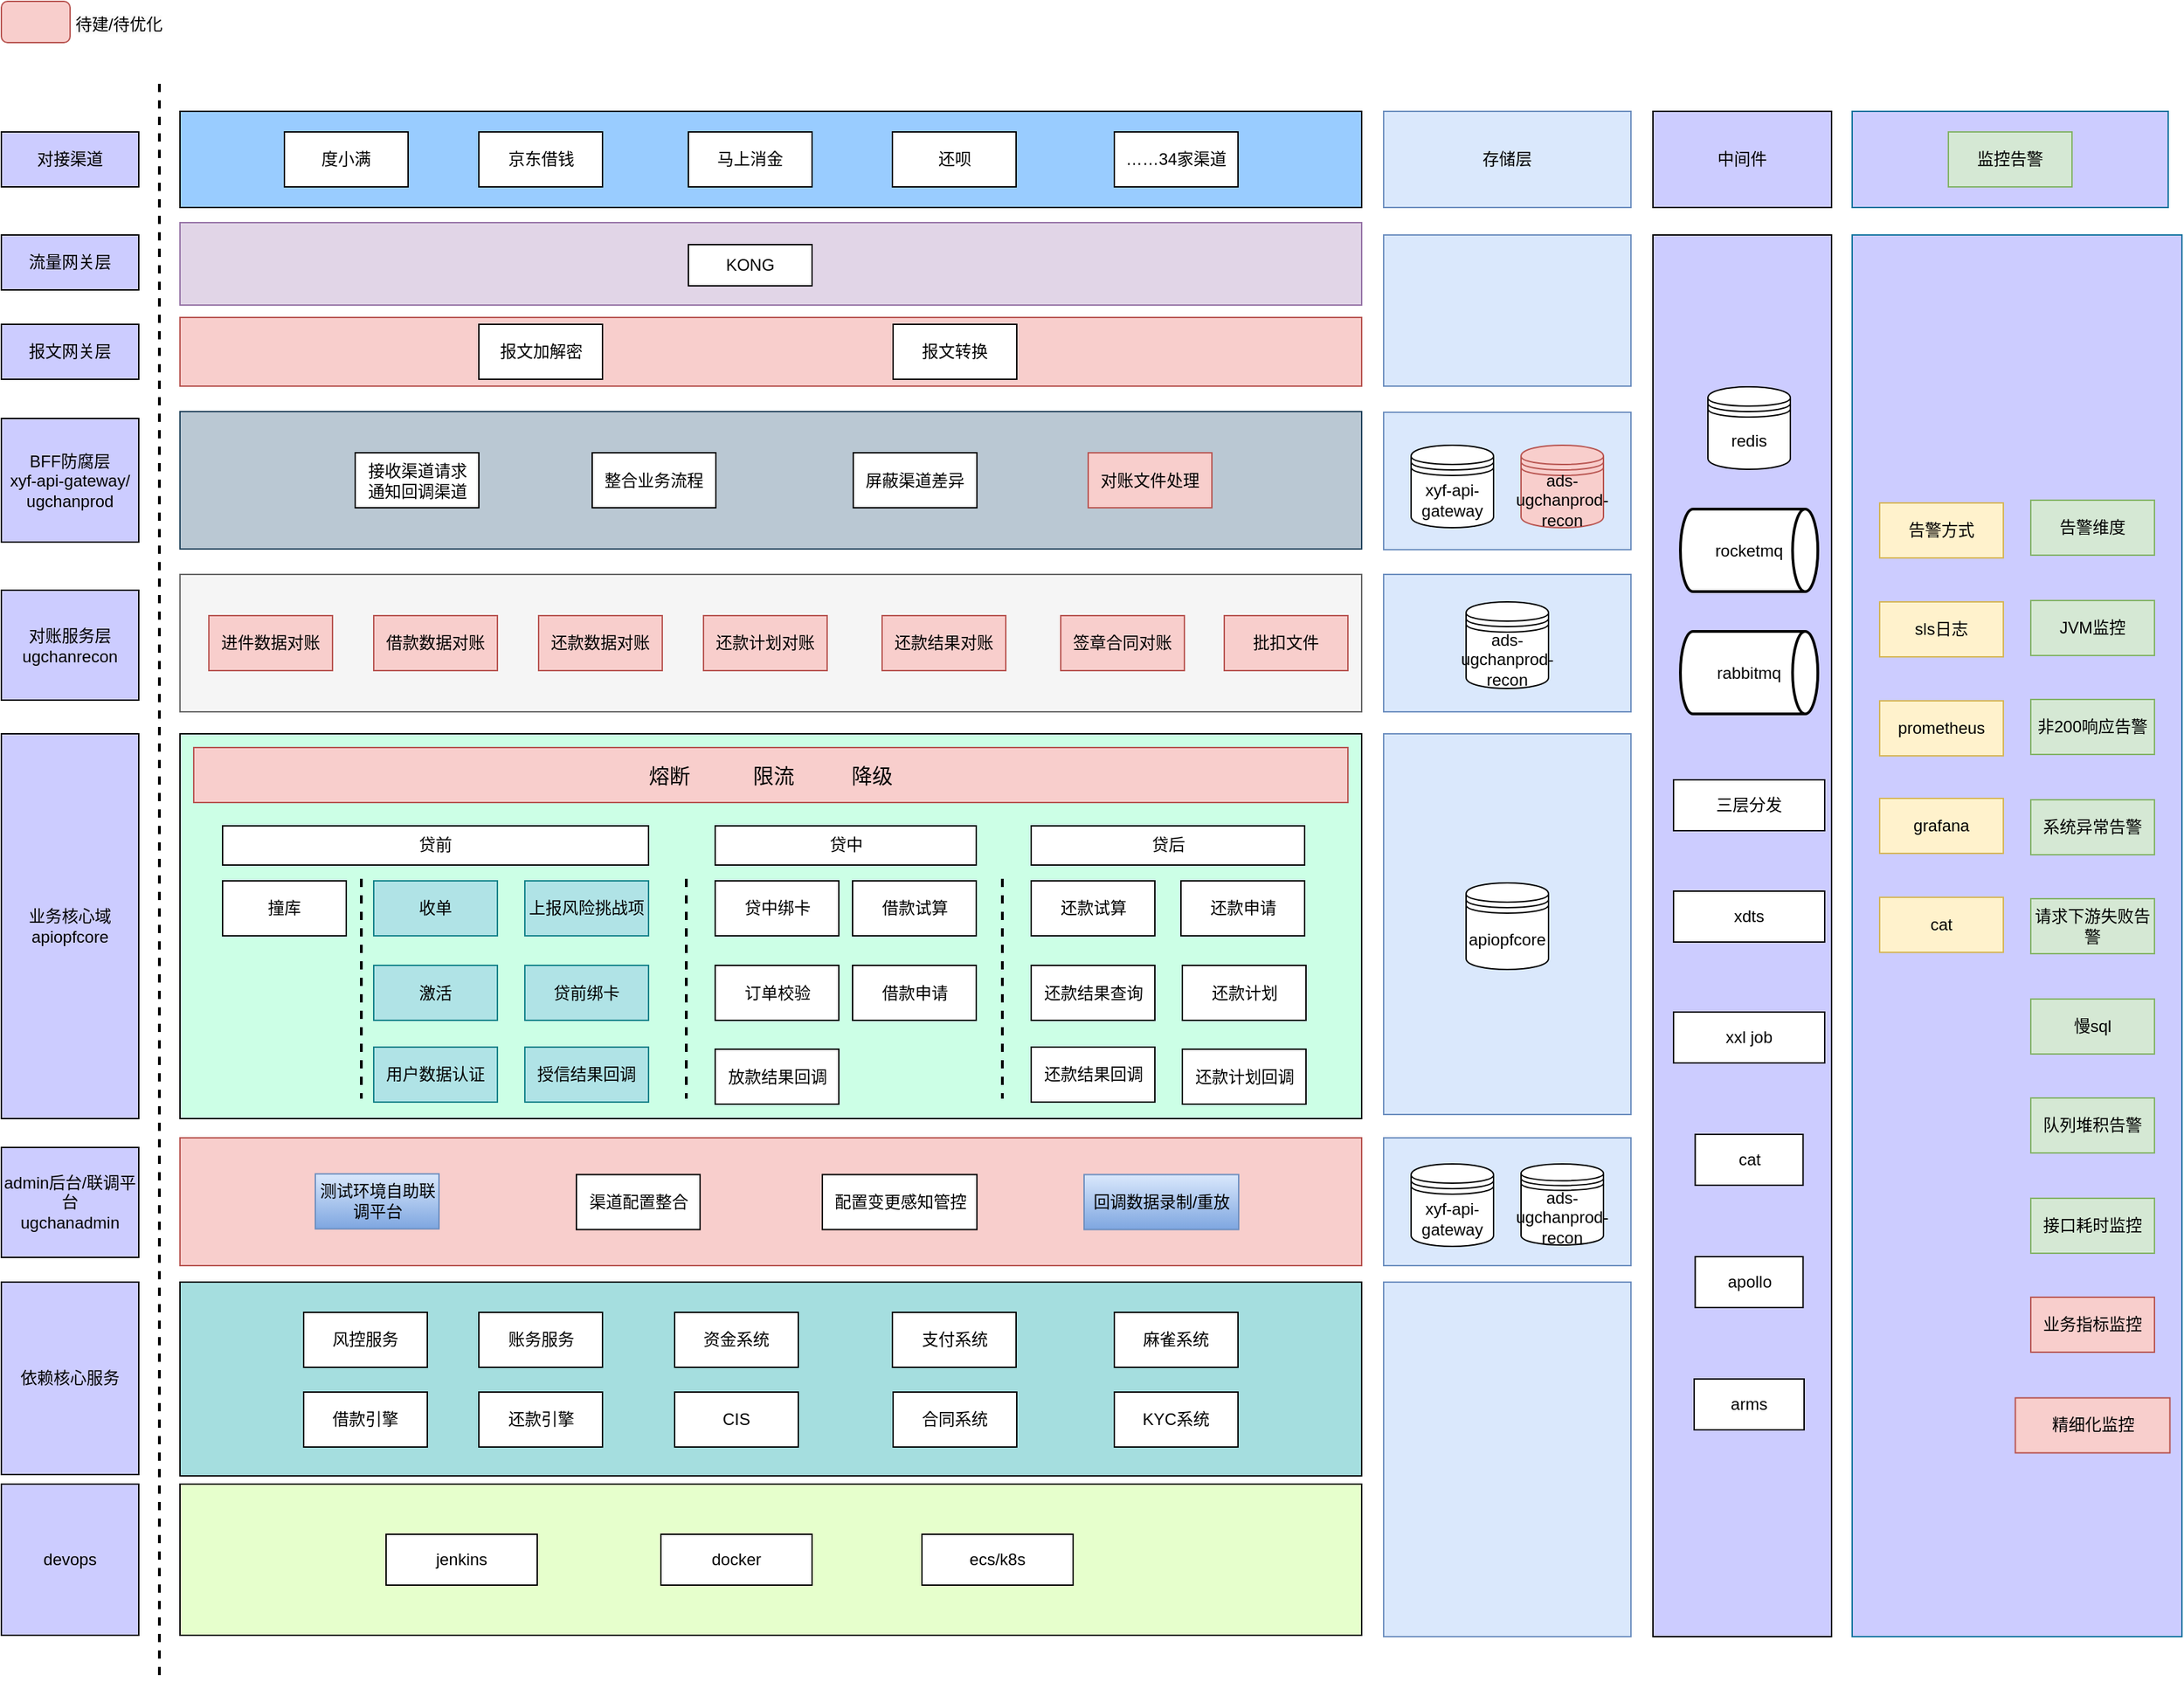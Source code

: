 <mxfile version="24.8.4">
  <diagram name="第 1 页" id="qSHZ132XhwIVSCJFN-Bp">
    <mxGraphModel dx="2584" dy="1087" grid="1" gridSize="10" guides="1" tooltips="1" connect="1" arrows="1" fold="1" page="1" pageScale="1" pageWidth="827" pageHeight="1169" math="0" shadow="0">
      <root>
        <mxCell id="0" />
        <mxCell id="1" parent="0" />
        <mxCell id="1Qo5zKgvzGwFc_g5c8-L-2" value="" style="rounded=0;whiteSpace=wrap;html=1;fillColor=#99CCFF;" parent="1" vertex="1">
          <mxGeometry x="-150" y="300" width="860" height="70" as="geometry" />
        </mxCell>
        <mxCell id="1Qo5zKgvzGwFc_g5c8-L-3" value="度小满" style="rounded=0;whiteSpace=wrap;html=1;" parent="1" vertex="1">
          <mxGeometry x="-74" y="315" width="90" height="40" as="geometry" />
        </mxCell>
        <mxCell id="1Qo5zKgvzGwFc_g5c8-L-4" value="京东借钱" style="rounded=0;whiteSpace=wrap;html=1;" parent="1" vertex="1">
          <mxGeometry x="67.5" y="315" width="90" height="40" as="geometry" />
        </mxCell>
        <mxCell id="1Qo5zKgvzGwFc_g5c8-L-6" value="" style="endArrow=none;dashed=1;html=1;rounded=0;strokeWidth=2;" parent="1" edge="1">
          <mxGeometry width="50" height="50" relative="1" as="geometry">
            <mxPoint x="-165" y="280" as="sourcePoint" />
            <mxPoint x="-165" y="1440" as="targetPoint" />
          </mxGeometry>
        </mxCell>
        <mxCell id="1Qo5zKgvzGwFc_g5c8-L-7" value="BFF防腐层 &lt;br&gt;xyf-api-gateway/&lt;div&gt;ugchanprod&lt;/div&gt;" style="rounded=0;whiteSpace=wrap;html=1;fillColor=#CCCCFF;" parent="1" vertex="1">
          <mxGeometry x="-280" y="523.5" width="100" height="90" as="geometry" />
        </mxCell>
        <mxCell id="1Qo5zKgvzGwFc_g5c8-L-8" value="" style="rounded=0;whiteSpace=wrap;html=1;fillColor=#bac8d3;strokeColor=#23445d;" parent="1" vertex="1">
          <mxGeometry x="-150" y="518.5" width="860" height="100" as="geometry" />
        </mxCell>
        <mxCell id="1Qo5zKgvzGwFc_g5c8-L-10" value="&lt;div&gt;业务核心域&lt;/div&gt;apiopfcore" style="rounded=0;whiteSpace=wrap;html=1;fillColor=#CCCCFF;" parent="1" vertex="1">
          <mxGeometry x="-280" y="753" width="100" height="280" as="geometry" />
        </mxCell>
        <mxCell id="1Qo5zKgvzGwFc_g5c8-L-11" value="" style="rounded=0;whiteSpace=wrap;html=1;fillColor=#CCCCFF;strokeColor=#10739e;" parent="1" vertex="1">
          <mxGeometry x="1067" y="300" width="230" height="70" as="geometry" />
        </mxCell>
        <mxCell id="1Qo5zKgvzGwFc_g5c8-L-12" value="监控告警" style="rounded=0;whiteSpace=wrap;html=1;fillColor=#d5e8d4;strokeColor=#82b366;" parent="1" vertex="1">
          <mxGeometry x="1137" y="315" width="90" height="40" as="geometry" />
        </mxCell>
        <mxCell id="1Qo5zKgvzGwFc_g5c8-L-13" value="" style="rounded=0;whiteSpace=wrap;html=1;fillColor=#CCFFE6;" parent="1" vertex="1">
          <mxGeometry x="-150" y="753" width="860" height="280" as="geometry" />
        </mxCell>
        <mxCell id="1Qo5zKgvzGwFc_g5c8-L-14" value="" style="rounded=0;whiteSpace=wrap;html=1;fillColor=#CCCCFF;strokeColor=#10739e;" parent="1" vertex="1">
          <mxGeometry x="1067" y="390" width="240" height="1020" as="geometry" />
        </mxCell>
        <mxCell id="1Qo5zKgvzGwFc_g5c8-L-15" value="收单" style="rounded=0;whiteSpace=wrap;html=1;fillColor=#b0e3e6;strokeColor=#0e8088;" parent="1" vertex="1">
          <mxGeometry x="-9" y="860" width="90" height="40" as="geometry" />
        </mxCell>
        <mxCell id="1Qo5zKgvzGwFc_g5c8-L-16" value="上报风险挑战项" style="rounded=0;whiteSpace=wrap;html=1;fillColor=#b0e3e6;strokeColor=#0e8088;" parent="1" vertex="1">
          <mxGeometry x="101" y="860" width="90" height="40" as="geometry" />
        </mxCell>
        <mxCell id="1Qo5zKgvzGwFc_g5c8-L-17" value="激活" style="rounded=0;whiteSpace=wrap;html=1;fillColor=#b0e3e6;strokeColor=#0e8088;" parent="1" vertex="1">
          <mxGeometry x="-9" y="921.5" width="90" height="40" as="geometry" />
        </mxCell>
        <mxCell id="1Qo5zKgvzGwFc_g5c8-L-18" value="贷前绑卡" style="rounded=0;whiteSpace=wrap;html=1;fillColor=#b0e3e6;strokeColor=#0e8088;" parent="1" vertex="1">
          <mxGeometry x="101" y="921.5" width="90" height="40" as="geometry" />
        </mxCell>
        <mxCell id="1Qo5zKgvzGwFc_g5c8-L-19" value="sls日志" style="rounded=0;whiteSpace=wrap;html=1;fillColor=#fff2cc;strokeColor=#d6b656;" parent="1" vertex="1">
          <mxGeometry x="1087" y="657" width="90" height="40" as="geometry" />
        </mxCell>
        <mxCell id="1Qo5zKgvzGwFc_g5c8-L-20" value="非200响应告警" style="rounded=0;whiteSpace=wrap;html=1;fillColor=#d5e8d4;strokeColor=#82b366;" parent="1" vertex="1">
          <mxGeometry x="1197" y="728" width="90" height="40" as="geometry" />
        </mxCell>
        <mxCell id="1Qo5zKgvzGwFc_g5c8-L-21" value="请求下游失败告警" style="rounded=0;whiteSpace=wrap;html=1;fillColor=#d5e8d4;strokeColor=#82b366;" parent="1" vertex="1">
          <mxGeometry x="1197" y="873" width="90" height="40" as="geometry" />
        </mxCell>
        <mxCell id="1Qo5zKgvzGwFc_g5c8-L-22" value="prometheus" style="rounded=0;whiteSpace=wrap;html=1;fillColor=#fff2cc;strokeColor=#d6b656;" parent="1" vertex="1">
          <mxGeometry x="1087" y="729" width="90" height="40" as="geometry" />
        </mxCell>
        <mxCell id="1Qo5zKgvzGwFc_g5c8-L-23" value="grafana" style="rounded=0;whiteSpace=wrap;html=1;fillColor=#fff2cc;strokeColor=#d6b656;" parent="1" vertex="1">
          <mxGeometry x="1087" y="800" width="90" height="40" as="geometry" />
        </mxCell>
        <mxCell id="1Qo5zKgvzGwFc_g5c8-L-24" value="cat" style="rounded=0;whiteSpace=wrap;html=1;fillColor=#fff2cc;strokeColor=#d6b656;" parent="1" vertex="1">
          <mxGeometry x="1087" y="872" width="90" height="40" as="geometry" />
        </mxCell>
        <mxCell id="1Qo5zKgvzGwFc_g5c8-L-25" value="慢sql" style="rounded=0;whiteSpace=wrap;html=1;fillColor=#d5e8d4;strokeColor=#82b366;" parent="1" vertex="1">
          <mxGeometry x="1197" y="946" width="90" height="40" as="geometry" />
        </mxCell>
        <mxCell id="1Qo5zKgvzGwFc_g5c8-L-26" value="队列堆积告警" style="rounded=0;whiteSpace=wrap;html=1;fillColor=#d5e8d4;strokeColor=#82b366;" parent="1" vertex="1">
          <mxGeometry x="1197" y="1018" width="90" height="40" as="geometry" />
        </mxCell>
        <mxCell id="1Qo5zKgvzGwFc_g5c8-L-27" value="中间件" style="rounded=0;whiteSpace=wrap;html=1;fillColor=#CCCCFF;" parent="1" vertex="1">
          <mxGeometry x="922" y="300" width="130" height="70" as="geometry" />
        </mxCell>
        <mxCell id="1Qo5zKgvzGwFc_g5c8-L-29" value="" style="rounded=0;whiteSpace=wrap;html=1;fillColor=#CCCCFF;" parent="1" vertex="1">
          <mxGeometry x="922" y="390" width="130" height="1020" as="geometry" />
        </mxCell>
        <mxCell id="1Qo5zKgvzGwFc_g5c8-L-30" value="依赖核心服务" style="rounded=0;whiteSpace=wrap;html=1;fillColor=#CCCCFF;" parent="1" vertex="1">
          <mxGeometry x="-280" y="1152" width="100" height="140" as="geometry" />
        </mxCell>
        <mxCell id="1Qo5zKgvzGwFc_g5c8-L-31" value="" style="rounded=0;whiteSpace=wrap;html=1;fillColor=#A5DEDF;" parent="1" vertex="1">
          <mxGeometry x="-150" y="1152" width="860" height="141" as="geometry" />
        </mxCell>
        <mxCell id="1Qo5zKgvzGwFc_g5c8-L-34" value="devops" style="rounded=0;whiteSpace=wrap;html=1;fillColor=#CCCCFF;" parent="1" vertex="1">
          <mxGeometry x="-280" y="1299" width="100" height="110" as="geometry" />
        </mxCell>
        <mxCell id="1Qo5zKgvzGwFc_g5c8-L-35" value="" style="rounded=0;whiteSpace=wrap;html=1;fillColor=#E6FFCC;" parent="1" vertex="1">
          <mxGeometry x="-150" y="1299" width="860" height="110" as="geometry" />
        </mxCell>
        <mxCell id="1Qo5zKgvzGwFc_g5c8-L-36" value="jenkins" style="rounded=0;whiteSpace=wrap;html=1;" parent="1" vertex="1">
          <mxGeometry y="1335.5" width="110" height="37" as="geometry" />
        </mxCell>
        <mxCell id="1Qo5zKgvzGwFc_g5c8-L-37" value="ecs/k8s" style="rounded=0;whiteSpace=wrap;html=1;" parent="1" vertex="1">
          <mxGeometry x="390" y="1335.5" width="110" height="37" as="geometry" />
        </mxCell>
        <mxCell id="1Qo5zKgvzGwFc_g5c8-L-38" value="贷中绑卡" style="rounded=0;whiteSpace=wrap;html=1;" parent="1" vertex="1">
          <mxGeometry x="239.5" y="860" width="90" height="40" as="geometry" />
        </mxCell>
        <mxCell id="1Qo5zKgvzGwFc_g5c8-L-39" value="接口耗时监控" style="rounded=0;whiteSpace=wrap;html=1;fillColor=#d5e8d4;strokeColor=#82b366;" parent="1" vertex="1">
          <mxGeometry x="1197" y="1091" width="90" height="40" as="geometry" />
        </mxCell>
        <mxCell id="1Qo5zKgvzGwFc_g5c8-L-40" value="系统异常告警" style="rounded=0;whiteSpace=wrap;html=1;fillColor=#d5e8d4;strokeColor=#82b366;" parent="1" vertex="1">
          <mxGeometry x="1197" y="801" width="90" height="40" as="geometry" />
        </mxCell>
        <mxCell id="1Qo5zKgvzGwFc_g5c8-L-41" value="redis" style="shape=datastore;whiteSpace=wrap;html=1;" parent="1" vertex="1">
          <mxGeometry x="962" y="500.5" width="60" height="60" as="geometry" />
        </mxCell>
        <mxCell id="1Qo5zKgvzGwFc_g5c8-L-42" value="风控服务" style="rounded=0;whiteSpace=wrap;html=1;" parent="1" vertex="1">
          <mxGeometry x="-60" y="1174" width="90" height="40" as="geometry" />
        </mxCell>
        <mxCell id="1Qo5zKgvzGwFc_g5c8-L-43" value="资金系统" style="rounded=0;whiteSpace=wrap;html=1;" parent="1" vertex="1">
          <mxGeometry x="210" y="1174" width="90" height="40" as="geometry" />
        </mxCell>
        <mxCell id="1Qo5zKgvzGwFc_g5c8-L-44" value="支付系统" style="rounded=0;whiteSpace=wrap;html=1;" parent="1" vertex="1">
          <mxGeometry x="368.5" y="1174" width="90" height="40" as="geometry" />
        </mxCell>
        <mxCell id="1Qo5zKgvzGwFc_g5c8-L-45" value="麻雀系统" style="rounded=0;whiteSpace=wrap;html=1;" parent="1" vertex="1">
          <mxGeometry x="530" y="1174" width="90" height="40" as="geometry" />
        </mxCell>
        <mxCell id="1Qo5zKgvzGwFc_g5c8-L-46" value="借款引擎" style="rounded=0;whiteSpace=wrap;html=1;" parent="1" vertex="1">
          <mxGeometry x="-60" y="1232" width="90" height="40" as="geometry" />
        </mxCell>
        <mxCell id="1Qo5zKgvzGwFc_g5c8-L-47" value="账务服务" style="rounded=0;whiteSpace=wrap;html=1;" parent="1" vertex="1">
          <mxGeometry x="67.5" y="1174" width="90" height="40" as="geometry" />
        </mxCell>
        <mxCell id="1Qo5zKgvzGwFc_g5c8-L-48" value="还款引擎" style="rounded=0;whiteSpace=wrap;html=1;" parent="1" vertex="1">
          <mxGeometry x="67.5" y="1232" width="90" height="40" as="geometry" />
        </mxCell>
        <mxCell id="1Qo5zKgvzGwFc_g5c8-L-49" value="业务指标监控" style="rounded=0;whiteSpace=wrap;html=1;fillColor=#f8cecc;strokeColor=#b85450;" parent="1" vertex="1">
          <mxGeometry x="1197" y="1163" width="90" height="40" as="geometry" />
        </mxCell>
        <mxCell id="1Qo5zKgvzGwFc_g5c8-L-50" value="JVM监控" style="rounded=0;whiteSpace=wrap;html=1;fillColor=#d5e8d4;strokeColor=#82b366;" parent="1" vertex="1">
          <mxGeometry x="1197" y="656" width="90" height="40" as="geometry" />
        </mxCell>
        <mxCell id="1Qo5zKgvzGwFc_g5c8-L-51" value="对接渠道" style="rounded=0;whiteSpace=wrap;html=1;fillColor=#CCCCFF;" parent="1" vertex="1">
          <mxGeometry x="-280" y="315" width="100" height="40" as="geometry" />
        </mxCell>
        <mxCell id="1Qo5zKgvzGwFc_g5c8-L-52" value="告警方式" style="rounded=0;whiteSpace=wrap;html=1;fillColor=#fff2cc;strokeColor=#d6b656;" parent="1" vertex="1">
          <mxGeometry x="1087" y="585" width="90" height="40" as="geometry" />
        </mxCell>
        <mxCell id="1Qo5zKgvzGwFc_g5c8-L-53" value="告警维度" style="rounded=0;whiteSpace=wrap;html=1;fillColor=#d5e8d4;strokeColor=#82b366;" parent="1" vertex="1">
          <mxGeometry x="1197" y="583" width="90" height="40" as="geometry" />
        </mxCell>
        <mxCell id="1Qo5zKgvzGwFc_g5c8-L-54" value="马上消金" style="rounded=0;whiteSpace=wrap;html=1;" parent="1" vertex="1">
          <mxGeometry x="220" y="315" width="90" height="40" as="geometry" />
        </mxCell>
        <mxCell id="1Qo5zKgvzGwFc_g5c8-L-55" value="……34家渠道" style="rounded=0;whiteSpace=wrap;html=1;" parent="1" vertex="1">
          <mxGeometry x="530" y="315" width="90" height="40" as="geometry" />
        </mxCell>
        <mxCell id="1Qo5zKgvzGwFc_g5c8-L-56" value="接收渠道请求&lt;br&gt;通知回调渠道" style="rounded=0;whiteSpace=wrap;html=1;" parent="1" vertex="1">
          <mxGeometry x="-22.5" y="548.5" width="90" height="40" as="geometry" />
        </mxCell>
        <mxCell id="1Qo5zKgvzGwFc_g5c8-L-57" value="整合业务流程" style="rounded=0;whiteSpace=wrap;html=1;" parent="1" vertex="1">
          <mxGeometry x="150" y="548.5" width="90" height="40" as="geometry" />
        </mxCell>
        <mxCell id="1Qo5zKgvzGwFc_g5c8-L-58" value="屏蔽渠道差异" style="rounded=0;whiteSpace=wrap;html=1;" parent="1" vertex="1">
          <mxGeometry x="340" y="548.5" width="90" height="40" as="geometry" />
        </mxCell>
        <mxCell id="1Qo5zKgvzGwFc_g5c8-L-59" value="对账文件处理" style="rounded=0;whiteSpace=wrap;html=1;fillColor=#f8cecc;strokeColor=#b85450;" parent="1" vertex="1">
          <mxGeometry x="511" y="548.5" width="90" height="40" as="geometry" />
        </mxCell>
        <mxCell id="1Qo5zKgvzGwFc_g5c8-L-60" value="xxl job" style="rounded=0;whiteSpace=wrap;html=1;" parent="1" vertex="1">
          <mxGeometry x="937" y="955.5" width="110" height="37" as="geometry" />
        </mxCell>
        <mxCell id="1Qo5zKgvzGwFc_g5c8-L-61" value="rocketmq" style="strokeWidth=2;html=1;shape=mxgraph.flowchart.direct_data;whiteSpace=wrap;" parent="1" vertex="1">
          <mxGeometry x="942" y="589.5" width="100" height="60" as="geometry" />
        </mxCell>
        <mxCell id="1Qo5zKgvzGwFc_g5c8-L-62" value="CIS" style="rounded=0;whiteSpace=wrap;html=1;" parent="1" vertex="1">
          <mxGeometry x="210" y="1232" width="90" height="40" as="geometry" />
        </mxCell>
        <mxCell id="1Qo5zKgvzGwFc_g5c8-L-63" value="合同系统" style="rounded=0;whiteSpace=wrap;html=1;" parent="1" vertex="1">
          <mxGeometry x="369" y="1232" width="90" height="40" as="geometry" />
        </mxCell>
        <mxCell id="1Qo5zKgvzGwFc_g5c8-L-64" value="KYC系统" style="rounded=0;whiteSpace=wrap;html=1;" parent="1" vertex="1">
          <mxGeometry x="530" y="1232" width="90" height="40" as="geometry" />
        </mxCell>
        <mxCell id="1Qo5zKgvzGwFc_g5c8-L-65" value="订单校验" style="rounded=0;whiteSpace=wrap;html=1;" parent="1" vertex="1">
          <mxGeometry x="239.5" y="921.5" width="90" height="40" as="geometry" />
        </mxCell>
        <mxCell id="1Qo5zKgvzGwFc_g5c8-L-66" value="借款试算" style="rounded=0;whiteSpace=wrap;html=1;" parent="1" vertex="1">
          <mxGeometry x="339.5" y="860" width="90" height="40" as="geometry" />
        </mxCell>
        <mxCell id="1Qo5zKgvzGwFc_g5c8-L-67" value="还款申请" style="rounded=0;whiteSpace=wrap;html=1;" parent="1" vertex="1">
          <mxGeometry x="578.5" y="860" width="90" height="40" as="geometry" />
        </mxCell>
        <mxCell id="1Qo5zKgvzGwFc_g5c8-L-68" value="还款计划" style="rounded=0;whiteSpace=wrap;html=1;" parent="1" vertex="1">
          <mxGeometry x="579.5" y="921.5" width="90" height="40" as="geometry" />
        </mxCell>
        <mxCell id="1Qo5zKgvzGwFc_g5c8-L-69" value="撞库" style="rounded=0;whiteSpace=wrap;html=1;" parent="1" vertex="1">
          <mxGeometry x="-119" y="860" width="90" height="40" as="geometry" />
        </mxCell>
        <mxCell id="1Qo5zKgvzGwFc_g5c8-L-70" value="借款申请" style="rounded=0;whiteSpace=wrap;html=1;" parent="1" vertex="1">
          <mxGeometry x="339.5" y="921.5" width="90" height="40" as="geometry" />
        </mxCell>
        <mxCell id="1Qo5zKgvzGwFc_g5c8-L-71" value="还款试算" style="rounded=0;whiteSpace=wrap;html=1;" parent="1" vertex="1">
          <mxGeometry x="469.5" y="860" width="90" height="40" as="geometry" />
        </mxCell>
        <mxCell id="1Qo5zKgvzGwFc_g5c8-L-72" value="" style="endArrow=none;dashed=1;html=1;rounded=0;strokeWidth=2;" parent="1" edge="1">
          <mxGeometry width="50" height="50" relative="1" as="geometry">
            <mxPoint x="-18" y="858.5" as="sourcePoint" />
            <mxPoint x="-18" y="1018.5" as="targetPoint" />
          </mxGeometry>
        </mxCell>
        <mxCell id="1Qo5zKgvzGwFc_g5c8-L-73" value="" style="endArrow=none;dashed=1;html=1;rounded=0;strokeWidth=2;" parent="1" edge="1">
          <mxGeometry width="50" height="50" relative="1" as="geometry">
            <mxPoint x="218.5" y="858.5" as="sourcePoint" />
            <mxPoint x="218.5" y="1018.5" as="targetPoint" />
          </mxGeometry>
        </mxCell>
        <mxCell id="1Qo5zKgvzGwFc_g5c8-L-74" value="" style="endArrow=none;dashed=1;html=1;rounded=0;strokeWidth=2;" parent="1" edge="1">
          <mxGeometry width="50" height="50" relative="1" as="geometry">
            <mxPoint x="448.5" y="858.5" as="sourcePoint" />
            <mxPoint x="448.5" y="1018.5" as="targetPoint" />
          </mxGeometry>
        </mxCell>
        <mxCell id="1Qo5zKgvzGwFc_g5c8-L-76" value="" style="shape=image;verticalLabelPosition=bottom;labelBackgroundColor=default;verticalAlign=top;aspect=fixed;imageAspect=0;image=https://miro.medium.com/v2/resize:fit:800/1*XE0ObomSZ6cwRHKNZ751Vg.png;" parent="1" vertex="1">
          <mxGeometry x="942" y="1241.5" width="100" height="34.75" as="geometry" />
        </mxCell>
        <mxCell id="1Qo5zKgvzGwFc_g5c8-L-78" value="" style="rounded=0;whiteSpace=wrap;html=1;fillColor=#e1d5e7;strokeColor=#9673a6;" parent="1" vertex="1">
          <mxGeometry x="-150" y="381" width="860" height="60" as="geometry" />
        </mxCell>
        <mxCell id="1Qo5zKgvzGwFc_g5c8-L-79" value="流量网关层" style="rounded=0;whiteSpace=wrap;html=1;fillColor=#CCCCFF;" parent="1" vertex="1">
          <mxGeometry x="-280" y="390" width="100" height="40" as="geometry" />
        </mxCell>
        <mxCell id="1Qo5zKgvzGwFc_g5c8-L-80" value="KONG" style="rounded=0;whiteSpace=wrap;html=1;" parent="1" vertex="1">
          <mxGeometry x="220" y="397" width="90" height="30" as="geometry" />
        </mxCell>
        <mxCell id="1Qo5zKgvzGwFc_g5c8-L-81" value="还款结果查询" style="rounded=0;whiteSpace=wrap;html=1;" parent="1" vertex="1">
          <mxGeometry x="469.5" y="921.5" width="90" height="40" as="geometry" />
        </mxCell>
        <mxCell id="1Qo5zKgvzGwFc_g5c8-L-82" value="熔断&amp;nbsp; &amp;nbsp; &amp;nbsp; &amp;nbsp; &amp;nbsp; &amp;nbsp;限流&amp;nbsp; &amp;nbsp; &amp;nbsp; &amp;nbsp; &amp;nbsp; 降级" style="rounded=0;whiteSpace=wrap;html=1;fillColor=#f8cecc;strokeColor=#b85450;fontSize=15;" parent="1" vertex="1">
          <mxGeometry x="-140" y="763" width="840" height="40" as="geometry" />
        </mxCell>
        <mxCell id="1Qo5zKgvzGwFc_g5c8-L-83" value="用户数据认证" style="rounded=0;whiteSpace=wrap;html=1;fillColor=#b0e3e6;strokeColor=#0e8088;" parent="1" vertex="1">
          <mxGeometry x="-9" y="981" width="90" height="40" as="geometry" />
        </mxCell>
        <mxCell id="1Qo5zKgvzGwFc_g5c8-L-84" value="docker" style="rounded=0;whiteSpace=wrap;html=1;" parent="1" vertex="1">
          <mxGeometry x="200" y="1335.5" width="110" height="37" as="geometry" />
        </mxCell>
        <mxCell id="1Qo5zKgvzGwFc_g5c8-L-85" value="arms" style="rounded=0;whiteSpace=wrap;html=1;" parent="1" vertex="1">
          <mxGeometry x="952" y="1222.5" width="80" height="37" as="geometry" />
        </mxCell>
        <mxCell id="1Qo5zKgvzGwFc_g5c8-L-86" value="apollo" style="rounded=0;whiteSpace=wrap;html=1;" parent="1" vertex="1">
          <mxGeometry x="952.75" y="1133.5" width="78.5" height="37" as="geometry" />
        </mxCell>
        <mxCell id="1Qo5zKgvzGwFc_g5c8-L-87" value="cat" style="rounded=0;whiteSpace=wrap;html=1;" parent="1" vertex="1">
          <mxGeometry x="952.75" y="1044.5" width="78.5" height="37" as="geometry" />
        </mxCell>
        <mxCell id="1Qo5zKgvzGwFc_g5c8-L-88" value="还呗" style="rounded=0;whiteSpace=wrap;html=1;" parent="1" vertex="1">
          <mxGeometry x="368.5" y="315" width="90" height="40" as="geometry" />
        </mxCell>
        <mxCell id="1Qo5zKgvzGwFc_g5c8-L-89" value="存储层" style="rounded=0;whiteSpace=wrap;html=1;fillColor=#dae8fc;strokeColor=#6c8ebf;" parent="1" vertex="1">
          <mxGeometry x="726" y="300" width="180" height="70" as="geometry" />
        </mxCell>
        <mxCell id="1Qo5zKgvzGwFc_g5c8-L-90" value="" style="rounded=0;whiteSpace=wrap;html=1;fillColor=#dae8fc;strokeColor=#6c8ebf;" parent="1" vertex="1">
          <mxGeometry x="726" y="519" width="180" height="100" as="geometry" />
        </mxCell>
        <mxCell id="1Qo5zKgvzGwFc_g5c8-L-91" value="报文网关层" style="rounded=0;whiteSpace=wrap;html=1;fillColor=#CCCCFF;" parent="1" vertex="1">
          <mxGeometry x="-280" y="455" width="100" height="40" as="geometry" />
        </mxCell>
        <mxCell id="1Qo5zKgvzGwFc_g5c8-L-92" value="" style="rounded=0;whiteSpace=wrap;html=1;fillColor=#f8cecc;strokeColor=#b85450;" parent="1" vertex="1">
          <mxGeometry x="-150" y="450" width="860" height="50" as="geometry" />
        </mxCell>
        <mxCell id="1Qo5zKgvzGwFc_g5c8-L-93" value="报文加解密" style="rounded=0;whiteSpace=wrap;html=1;" parent="1" vertex="1">
          <mxGeometry x="67.5" y="455" width="90" height="40" as="geometry" />
        </mxCell>
        <mxCell id="1Qo5zKgvzGwFc_g5c8-L-94" value="报文转换" style="rounded=0;whiteSpace=wrap;html=1;" parent="1" vertex="1">
          <mxGeometry x="369" y="455" width="90" height="40" as="geometry" />
        </mxCell>
        <mxCell id="1Qo5zKgvzGwFc_g5c8-L-96" value="" style="rounded=0;whiteSpace=wrap;html=1;fillColor=#f5f5f5;strokeColor=#666666;fontColor=#333333;" parent="1" vertex="1">
          <mxGeometry x="-150" y="637" width="860" height="100" as="geometry" />
        </mxCell>
        <mxCell id="1Qo5zKgvzGwFc_g5c8-L-97" value="&lt;div&gt;对账服务层&lt;/div&gt;&lt;div&gt;ugchanrecon&lt;/div&gt;" style="rounded=0;whiteSpace=wrap;html=1;fillColor=#CCCCFF;" parent="1" vertex="1">
          <mxGeometry x="-280" y="648.5" width="100" height="80" as="geometry" />
        </mxCell>
        <mxCell id="1Qo5zKgvzGwFc_g5c8-L-99" value="rabbitmq" style="strokeWidth=2;html=1;shape=mxgraph.flowchart.direct_data;whiteSpace=wrap;" parent="1" vertex="1">
          <mxGeometry x="942" y="678.5" width="100" height="60" as="geometry" />
        </mxCell>
        <mxCell id="1Qo5zKgvzGwFc_g5c8-L-101" value="三层分发" style="rounded=0;whiteSpace=wrap;html=1;" parent="1" vertex="1">
          <mxGeometry x="937" y="786.5" width="110" height="37" as="geometry" />
        </mxCell>
        <mxCell id="1Qo5zKgvzGwFc_g5c8-L-102" value="xdts" style="rounded=0;whiteSpace=wrap;html=1;" parent="1" vertex="1">
          <mxGeometry x="937" y="867.5" width="110" height="37" as="geometry" />
        </mxCell>
        <mxCell id="1Qo5zKgvzGwFc_g5c8-L-104" value="进件数据对账" style="rounded=0;whiteSpace=wrap;html=1;fillColor=#f8cecc;strokeColor=#b85450;" parent="1" vertex="1">
          <mxGeometry x="-129" y="667" width="90" height="40" as="geometry" />
        </mxCell>
        <mxCell id="1Qo5zKgvzGwFc_g5c8-L-105" value="借款数据对账" style="rounded=0;whiteSpace=wrap;html=1;fillColor=#f8cecc;strokeColor=#b85450;" parent="1" vertex="1">
          <mxGeometry x="-9" y="667" width="90" height="40" as="geometry" />
        </mxCell>
        <mxCell id="1Qo5zKgvzGwFc_g5c8-L-106" value="还款数据对账" style="rounded=0;whiteSpace=wrap;html=1;fillColor=#f8cecc;strokeColor=#b85450;" parent="1" vertex="1">
          <mxGeometry x="111" y="667" width="90" height="40" as="geometry" />
        </mxCell>
        <mxCell id="1Qo5zKgvzGwFc_g5c8-L-107" value="还款计划对账" style="rounded=0;whiteSpace=wrap;html=1;fillColor=#f8cecc;strokeColor=#b85450;" parent="1" vertex="1">
          <mxGeometry x="231" y="667" width="90" height="40" as="geometry" />
        </mxCell>
        <mxCell id="1Qo5zKgvzGwFc_g5c8-L-108" value="还款结果对账" style="rounded=0;whiteSpace=wrap;html=1;fillColor=#f8cecc;strokeColor=#b85450;" parent="1" vertex="1">
          <mxGeometry x="361" y="667" width="90" height="40" as="geometry" />
        </mxCell>
        <mxCell id="1Qo5zKgvzGwFc_g5c8-L-109" value="" style="rounded=1;whiteSpace=wrap;html=1;fillColor=#f8cecc;strokeColor=#b85450;gradientColor=none;glass=0;shadow=0;" parent="1" vertex="1">
          <mxGeometry x="-280" y="220" width="50" height="30" as="geometry" />
        </mxCell>
        <mxCell id="1Qo5zKgvzGwFc_g5c8-L-110" value="&lt;span style=&quot;color: rgb(0, 0, 0); font-family: Helvetica; font-size: 12px; font-style: normal; font-variant-ligatures: normal; font-variant-caps: normal; font-weight: 400; letter-spacing: normal; orphans: 2; text-align: center; text-indent: 0px; text-transform: none; widows: 2; word-spacing: 0px; -webkit-text-stroke-width: 0px; white-space: normal; background-color: rgb(251, 251, 251); text-decoration-thickness: initial; text-decoration-style: initial; text-decoration-color: initial; display: inline !important; float: none;&quot;&gt;待建/待优化&lt;/span&gt;" style="text;whiteSpace=wrap;html=1;" parent="1" vertex="1">
          <mxGeometry x="-228" y="223" width="68" height="27" as="geometry" />
        </mxCell>
        <mxCell id="1Qo5zKgvzGwFc_g5c8-L-111" value="签章合同对账" style="rounded=0;whiteSpace=wrap;html=1;fillColor=#f8cecc;strokeColor=#b85450;" parent="1" vertex="1">
          <mxGeometry x="491" y="667" width="90" height="40" as="geometry" />
        </mxCell>
        <mxCell id="1Qo5zKgvzGwFc_g5c8-L-112" value="批扣文件" style="rounded=0;whiteSpace=wrap;html=1;fillColor=#f8cecc;strokeColor=#b85450;" parent="1" vertex="1">
          <mxGeometry x="610" y="667" width="90" height="40" as="geometry" />
        </mxCell>
        <mxCell id="1Qo5zKgvzGwFc_g5c8-L-113" value="admin后台/联调平台&lt;div&gt;ugchanadmin&lt;/div&gt;" style="rounded=0;whiteSpace=wrap;html=1;fillColor=#CCCCFF;" parent="1" vertex="1">
          <mxGeometry x="-280" y="1054" width="100" height="80" as="geometry" />
        </mxCell>
        <mxCell id="1Qo5zKgvzGwFc_g5c8-L-114" value="" style="rounded=0;whiteSpace=wrap;html=1;fillColor=#f8cecc;strokeColor=#b85450;" parent="1" vertex="1">
          <mxGeometry x="-150" y="1047" width="860" height="93" as="geometry" />
        </mxCell>
        <mxCell id="1Qo5zKgvzGwFc_g5c8-L-115" value="渠道配置整合" style="rounded=0;whiteSpace=wrap;html=1;" parent="1" vertex="1">
          <mxGeometry x="138.5" y="1073.75" width="90" height="40" as="geometry" />
        </mxCell>
        <mxCell id="1Qo5zKgvzGwFc_g5c8-L-116" value="配置变更感知管控" style="rounded=0;whiteSpace=wrap;html=1;" parent="1" vertex="1">
          <mxGeometry x="317.5" y="1073.75" width="112.5" height="40" as="geometry" />
        </mxCell>
        <mxCell id="1Qo5zKgvzGwFc_g5c8-L-117" value="xyf-api-gateway" style="shape=datastore;whiteSpace=wrap;html=1;" parent="1" vertex="1">
          <mxGeometry x="746" y="543" width="60" height="60" as="geometry" />
        </mxCell>
        <mxCell id="1Qo5zKgvzGwFc_g5c8-L-118" value="ads-ugchanprod-recon" style="shape=datastore;whiteSpace=wrap;html=1;fillColor=#f8cecc;strokeColor=#b85450;" parent="1" vertex="1">
          <mxGeometry x="826" y="543" width="60" height="60" as="geometry" />
        </mxCell>
        <mxCell id="1Qo5zKgvzGwFc_g5c8-L-119" value="" style="rounded=0;whiteSpace=wrap;html=1;fillColor=#dae8fc;strokeColor=#6c8ebf;" parent="1" vertex="1">
          <mxGeometry x="726" y="637" width="180" height="100" as="geometry" />
        </mxCell>
        <mxCell id="1Qo5zKgvzGwFc_g5c8-L-120" value="ads-ugchanprod-recon" style="shape=datastore;whiteSpace=wrap;html=1;" parent="1" vertex="1">
          <mxGeometry x="786" y="657" width="60" height="63" as="geometry" />
        </mxCell>
        <mxCell id="1Qo5zKgvzGwFc_g5c8-L-121" value="" style="rounded=0;whiteSpace=wrap;html=1;fillColor=#dae8fc;strokeColor=#6c8ebf;" parent="1" vertex="1">
          <mxGeometry x="726" y="390" width="180" height="110" as="geometry" />
        </mxCell>
        <mxCell id="1Qo5zKgvzGwFc_g5c8-L-122" value="贷前" style="rounded=0;whiteSpace=wrap;html=1;" parent="1" vertex="1">
          <mxGeometry x="-119" y="820" width="310" height="28.5" as="geometry" />
        </mxCell>
        <mxCell id="1Qo5zKgvzGwFc_g5c8-L-123" value="贷中" style="rounded=0;whiteSpace=wrap;html=1;" parent="1" vertex="1">
          <mxGeometry x="239.5" y="820" width="190" height="28.5" as="geometry" />
        </mxCell>
        <mxCell id="1Qo5zKgvzGwFc_g5c8-L-124" value="贷后" style="rounded=0;whiteSpace=wrap;html=1;" parent="1" vertex="1">
          <mxGeometry x="469.5" y="820" width="199" height="28.5" as="geometry" />
        </mxCell>
        <mxCell id="1Qo5zKgvzGwFc_g5c8-L-125" value="授信结果回调" style="rounded=0;whiteSpace=wrap;html=1;fillColor=#b0e3e6;strokeColor=#0e8088;" parent="1" vertex="1">
          <mxGeometry x="101" y="981" width="90" height="40" as="geometry" />
        </mxCell>
        <mxCell id="1Qo5zKgvzGwFc_g5c8-L-127" value="放款结果回调" style="rounded=0;whiteSpace=wrap;html=1;" parent="1" vertex="1">
          <mxGeometry x="239.5" y="982.5" width="90" height="40" as="geometry" />
        </mxCell>
        <mxCell id="1Qo5zKgvzGwFc_g5c8-L-128" value="还款结果回调" style="rounded=0;whiteSpace=wrap;html=1;" parent="1" vertex="1">
          <mxGeometry x="469.5" y="981" width="90" height="40" as="geometry" />
        </mxCell>
        <mxCell id="1Qo5zKgvzGwFc_g5c8-L-129" value="还款计划回调" style="rounded=0;whiteSpace=wrap;html=1;" parent="1" vertex="1">
          <mxGeometry x="579.5" y="982.5" width="90" height="40" as="geometry" />
        </mxCell>
        <mxCell id="1Qo5zKgvzGwFc_g5c8-L-130" value="回调数据录制/重放" style="rounded=0;whiteSpace=wrap;html=1;fillColor=#dae8fc;gradientColor=#7ea6e0;strokeColor=#6c8ebf;" parent="1" vertex="1">
          <mxGeometry x="508" y="1073.75" width="112.5" height="40" as="geometry" />
        </mxCell>
        <mxCell id="1Qo5zKgvzGwFc_g5c8-L-131" value="" style="rounded=0;whiteSpace=wrap;html=1;fillColor=#dae8fc;strokeColor=#6c8ebf;" parent="1" vertex="1">
          <mxGeometry x="726" y="753" width="180" height="277" as="geometry" />
        </mxCell>
        <mxCell id="1Qo5zKgvzGwFc_g5c8-L-132" value="apiopfcore" style="shape=datastore;whiteSpace=wrap;html=1;" parent="1" vertex="1">
          <mxGeometry x="786" y="861.5" width="60" height="63" as="geometry" />
        </mxCell>
        <mxCell id="1Qo5zKgvzGwFc_g5c8-L-133" value="" style="rounded=0;whiteSpace=wrap;html=1;fillColor=#dae8fc;strokeColor=#6c8ebf;" parent="1" vertex="1">
          <mxGeometry x="726" y="1047" width="180" height="93" as="geometry" />
        </mxCell>
        <mxCell id="1Qo5zKgvzGwFc_g5c8-L-134" value="xyf-api-gateway" style="shape=datastore;whiteSpace=wrap;html=1;" parent="1" vertex="1">
          <mxGeometry x="746" y="1066" width="60" height="60" as="geometry" />
        </mxCell>
        <mxCell id="1Qo5zKgvzGwFc_g5c8-L-135" value="ads-ugchanprod-recon" style="shape=datastore;whiteSpace=wrap;html=1;" parent="1" vertex="1">
          <mxGeometry x="826" y="1066" width="60" height="59" as="geometry" />
        </mxCell>
        <mxCell id="1Qo5zKgvzGwFc_g5c8-L-136" value="" style="rounded=0;whiteSpace=wrap;html=1;fillColor=#dae8fc;strokeColor=#6c8ebf;" parent="1" vertex="1">
          <mxGeometry x="726" y="1152" width="180" height="258" as="geometry" />
        </mxCell>
        <mxCell id="1Qo5zKgvzGwFc_g5c8-L-137" value="测试环境自助联调平台" style="rounded=0;whiteSpace=wrap;html=1;fillColor=#dae8fc;gradientColor=#7ea6e0;strokeColor=#6c8ebf;" parent="1" vertex="1">
          <mxGeometry x="-51.5" y="1073.25" width="90" height="40" as="geometry" />
        </mxCell>
        <mxCell id="lSLvYrjJkAtm0Q7YT46s-1" value="精细化监控" style="rounded=0;whiteSpace=wrap;html=1;fillColor=#f8cecc;strokeColor=#b85450;" vertex="1" parent="1">
          <mxGeometry x="1185.75" y="1236.25" width="112.5" height="40" as="geometry" />
        </mxCell>
      </root>
    </mxGraphModel>
  </diagram>
</mxfile>
